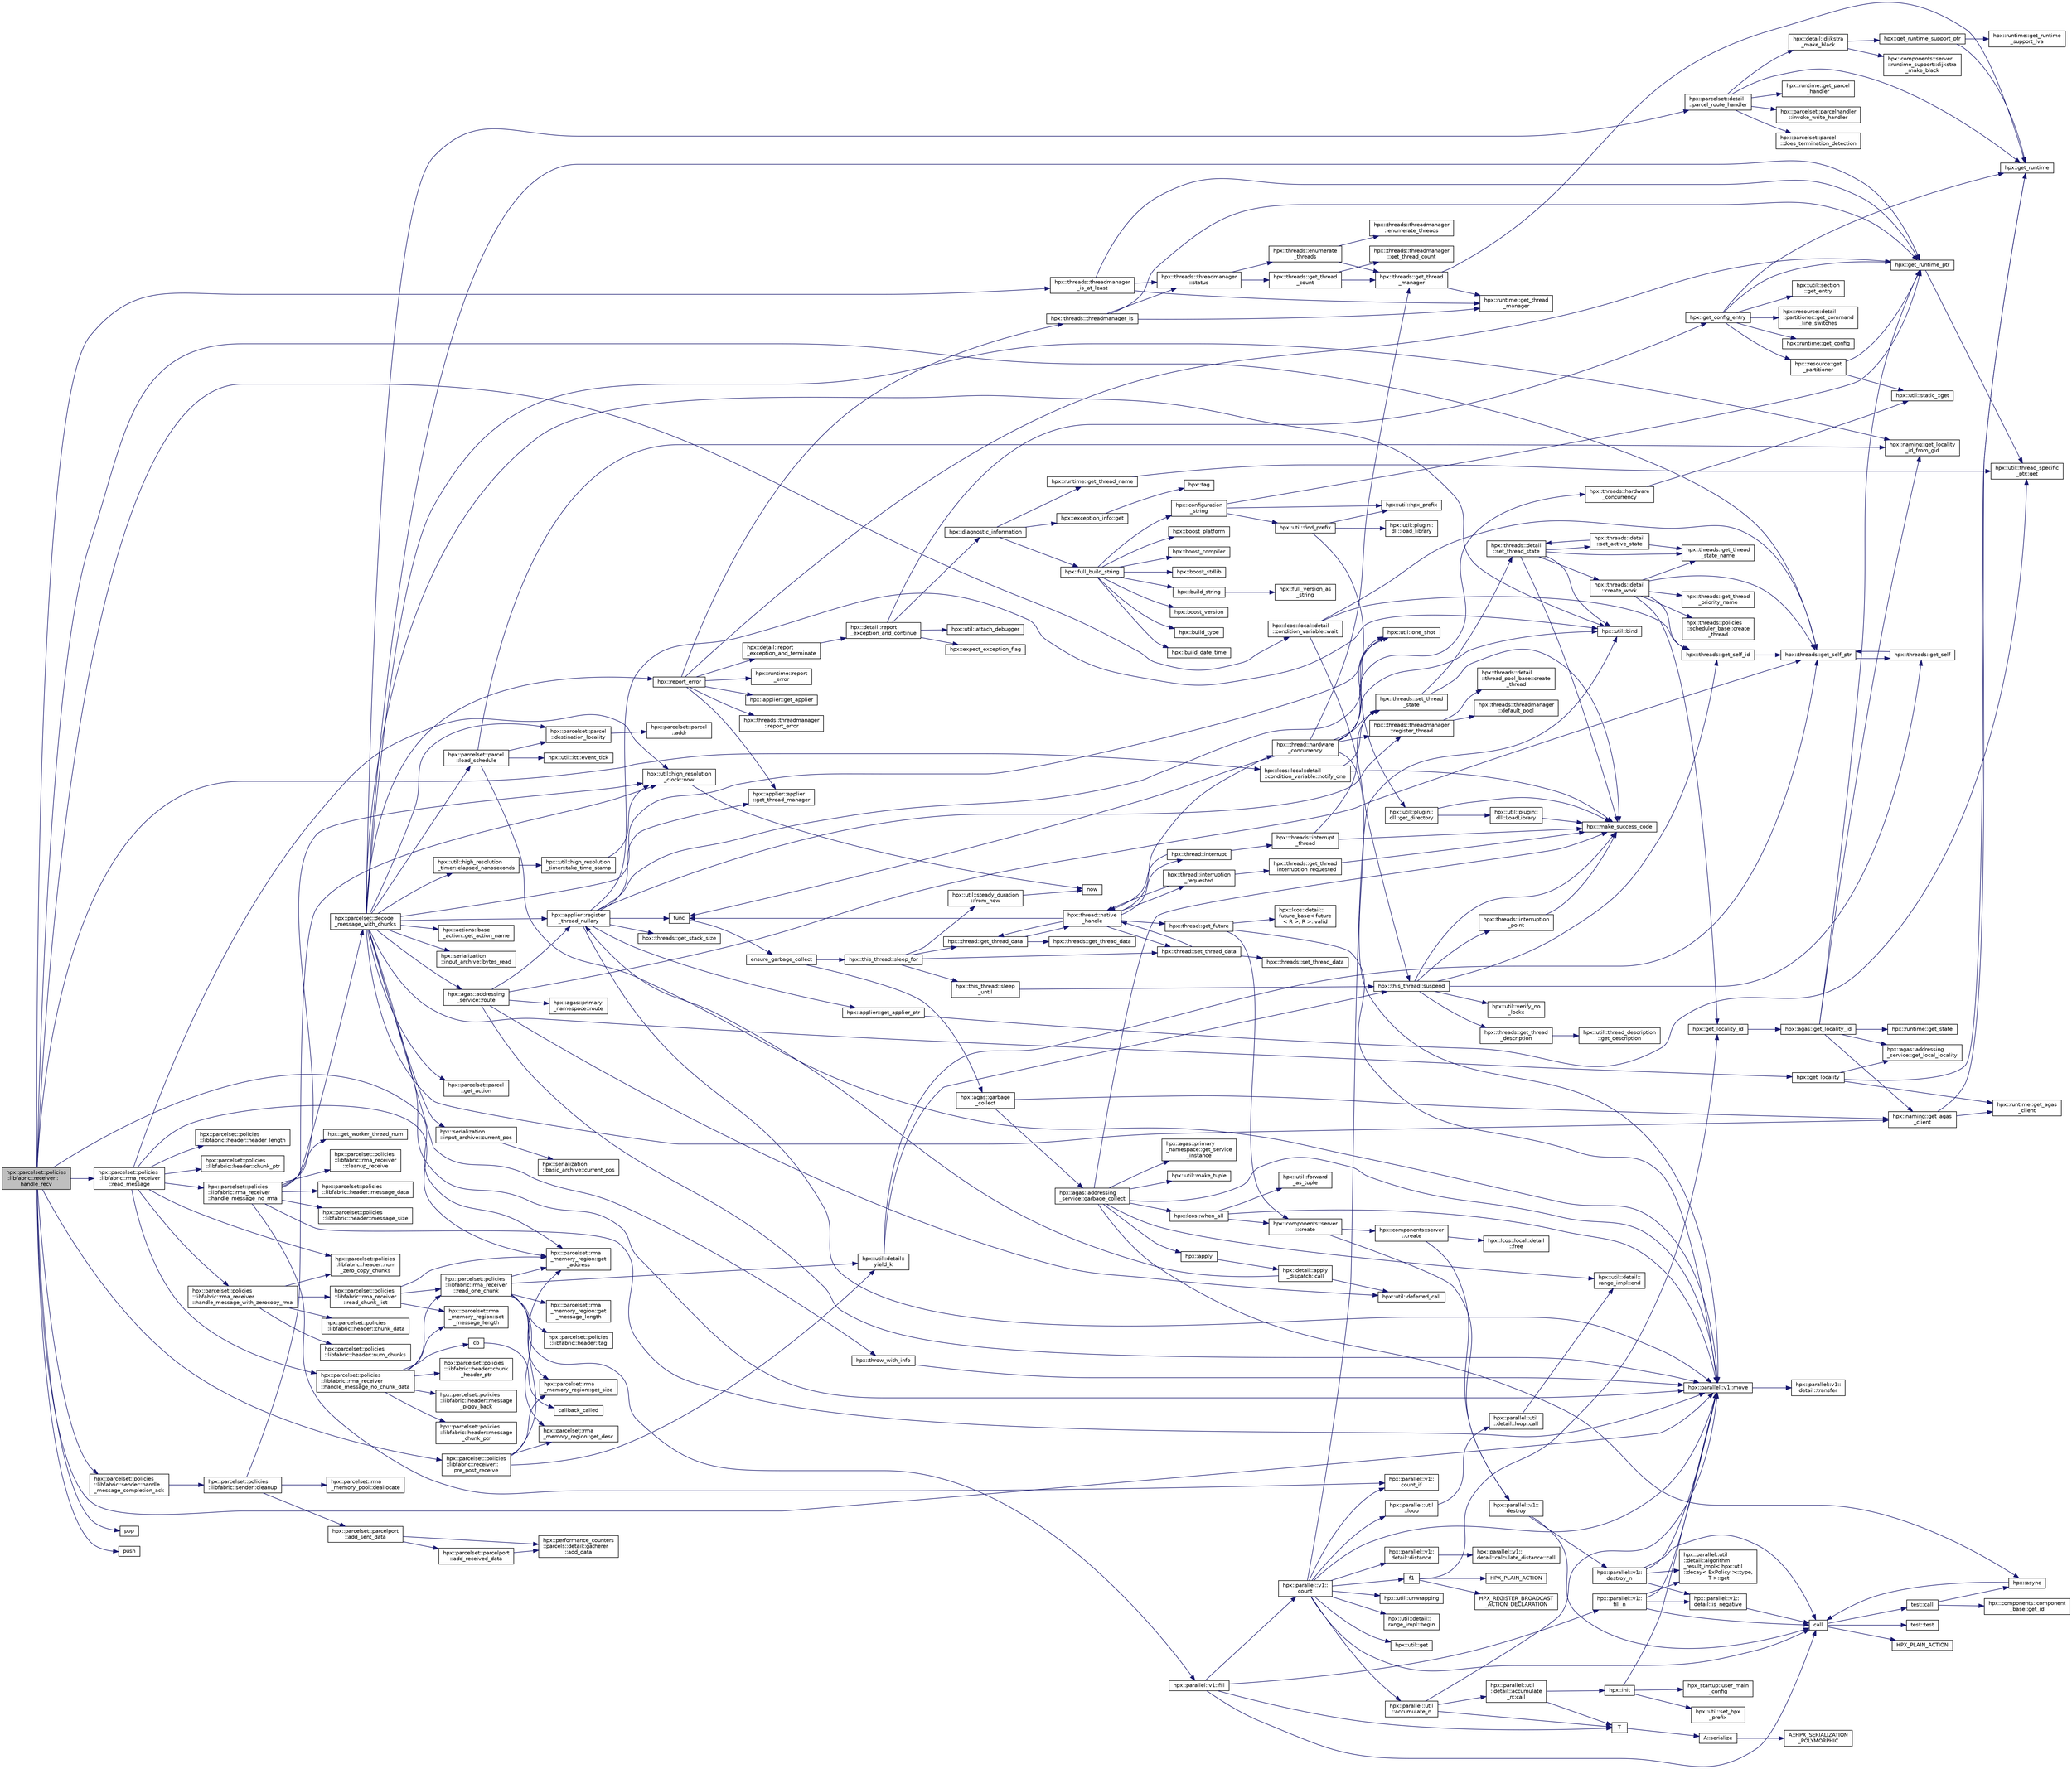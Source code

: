 digraph "hpx::parcelset::policies::libfabric::receiver::handle_recv"
{
  edge [fontname="Helvetica",fontsize="10",labelfontname="Helvetica",labelfontsize="10"];
  node [fontname="Helvetica",fontsize="10",shape=record];
  rankdir="LR";
  Node27 [label="hpx::parcelset::policies\l::libfabric::receiver::\lhandle_recv",height=0.2,width=0.4,color="black", fillcolor="grey75", style="filled", fontcolor="black"];
  Node27 -> Node28 [color="midnightblue",fontsize="10",style="solid",fontname="Helvetica"];
  Node28 [label="hpx::parcelset::rma\l_memory_region::get\l_address",height=0.2,width=0.4,color="black", fillcolor="white", style="filled",URL="$d1/df4/structhpx_1_1parcelset_1_1rma__memory__region.html#aef4bd6acfe2d9a38b80d6820b1df28cf"];
  Node27 -> Node29 [color="midnightblue",fontsize="10",style="solid",fontname="Helvetica"];
  Node29 [label="hpx::parcelset::policies\l::libfabric::receiver::\lpre_post_receive",height=0.2,width=0.4,color="black", fillcolor="white", style="filled",URL="$d9/df5/structhpx_1_1parcelset_1_1policies_1_1libfabric_1_1receiver.html#ae2a9848c6c1499a860e6659c2cbfead7"];
  Node29 -> Node30 [color="midnightblue",fontsize="10",style="solid",fontname="Helvetica"];
  Node30 [label="hpx::parcelset::rma\l_memory_region::get_desc",height=0.2,width=0.4,color="black", fillcolor="white", style="filled",URL="$d1/df4/structhpx_1_1parcelset_1_1rma__memory__region.html#a0c702186e3548a8b4a2887fa0a609481"];
  Node29 -> Node28 [color="midnightblue",fontsize="10",style="solid",fontname="Helvetica"];
  Node29 -> Node31 [color="midnightblue",fontsize="10",style="solid",fontname="Helvetica"];
  Node31 [label="hpx::parcelset::rma\l_memory_region::get_size",height=0.2,width=0.4,color="black", fillcolor="white", style="filled",URL="$d1/df4/structhpx_1_1parcelset_1_1rma__memory__region.html#adc65ada52b06e8ca16f28d192c6cbcb5"];
  Node29 -> Node32 [color="midnightblue",fontsize="10",style="solid",fontname="Helvetica"];
  Node32 [label="hpx::util::detail::\lyield_k",height=0.2,width=0.4,color="black", fillcolor="white", style="filled",URL="$d2/d8e/namespacehpx_1_1util_1_1detail.html#a6320105908993a100a64b66dd76698c1"];
  Node32 -> Node33 [color="midnightblue",fontsize="10",style="solid",fontname="Helvetica"];
  Node33 [label="hpx::threads::get_self_ptr",height=0.2,width=0.4,color="black", fillcolor="white", style="filled",URL="$d7/d28/namespacehpx_1_1threads.html#a22877ae347ad884cde3a51397dad6c53"];
  Node33 -> Node34 [color="midnightblue",fontsize="10",style="solid",fontname="Helvetica"];
  Node34 [label="hpx::threads::get_self",height=0.2,width=0.4,color="black", fillcolor="white", style="filled",URL="$d7/d28/namespacehpx_1_1threads.html#a07daf4d6d29233f20d66d41ab7b5b8e8"];
  Node34 -> Node33 [color="midnightblue",fontsize="10",style="solid",fontname="Helvetica"];
  Node32 -> Node35 [color="midnightblue",fontsize="10",style="solid",fontname="Helvetica"];
  Node35 [label="hpx::this_thread::suspend",height=0.2,width=0.4,color="black", fillcolor="white", style="filled",URL="$d9/d52/namespacehpx_1_1this__thread.html#aca220026fb3014c0881d129fe31c0073"];
  Node35 -> Node34 [color="midnightblue",fontsize="10",style="solid",fontname="Helvetica"];
  Node35 -> Node36 [color="midnightblue",fontsize="10",style="solid",fontname="Helvetica"];
  Node36 [label="hpx::threads::get_self_id",height=0.2,width=0.4,color="black", fillcolor="white", style="filled",URL="$d7/d28/namespacehpx_1_1threads.html#afafe0f900b9fac3d4ed3c747625c1cfe"];
  Node36 -> Node33 [color="midnightblue",fontsize="10",style="solid",fontname="Helvetica"];
  Node35 -> Node37 [color="midnightblue",fontsize="10",style="solid",fontname="Helvetica"];
  Node37 [label="hpx::threads::interruption\l_point",height=0.2,width=0.4,color="black", fillcolor="white", style="filled",URL="$d7/d28/namespacehpx_1_1threads.html#ada6ec56a12b050707311d8c628089059"];
  Node37 -> Node38 [color="midnightblue",fontsize="10",style="solid",fontname="Helvetica"];
  Node38 [label="hpx::make_success_code",height=0.2,width=0.4,color="black", fillcolor="white", style="filled",URL="$d8/d83/namespacehpx.html#a0e8512a8f49e2a6c8185061181419d8f",tooltip="Returns error_code(hpx::success, \"success\", mode). "];
  Node35 -> Node39 [color="midnightblue",fontsize="10",style="solid",fontname="Helvetica"];
  Node39 [label="hpx::util::verify_no\l_locks",height=0.2,width=0.4,color="black", fillcolor="white", style="filled",URL="$df/dad/namespacehpx_1_1util.html#ae0e1837ee6f09b79b26c2e788d2e9fc9"];
  Node35 -> Node40 [color="midnightblue",fontsize="10",style="solid",fontname="Helvetica"];
  Node40 [label="hpx::threads::get_thread\l_description",height=0.2,width=0.4,color="black", fillcolor="white", style="filled",URL="$d7/d28/namespacehpx_1_1threads.html#a42fc18a7a680f4e8bc633a4b4c956701"];
  Node40 -> Node41 [color="midnightblue",fontsize="10",style="solid",fontname="Helvetica"];
  Node41 [label="hpx::util::thread_description\l::get_description",height=0.2,width=0.4,color="black", fillcolor="white", style="filled",URL="$df/d9e/structhpx_1_1util_1_1thread__description.html#a8c834e14eca6eb228188022577f9f952"];
  Node35 -> Node38 [color="midnightblue",fontsize="10",style="solid",fontname="Helvetica"];
  Node27 -> Node42 [color="midnightblue",fontsize="10",style="solid",fontname="Helvetica"];
  Node42 [label="hpx::parcelset::policies\l::libfabric::sender::handle\l_message_completion_ack",height=0.2,width=0.4,color="black", fillcolor="white", style="filled",URL="$dc/d51/structhpx_1_1parcelset_1_1policies_1_1libfabric_1_1sender.html#aa5a794880fce3044ac57b3d1624b2ff0"];
  Node42 -> Node43 [color="midnightblue",fontsize="10",style="solid",fontname="Helvetica"];
  Node43 [label="hpx::parcelset::policies\l::libfabric::sender::cleanup",height=0.2,width=0.4,color="black", fillcolor="white", style="filled",URL="$dc/d51/structhpx_1_1parcelset_1_1policies_1_1libfabric_1_1sender.html#a001378149a6cda49a0e0e6082acb45dc"];
  Node43 -> Node44 [color="midnightblue",fontsize="10",style="solid",fontname="Helvetica"];
  Node44 [label="hpx::parcelset::rma\l_memory_pool::deallocate",height=0.2,width=0.4,color="black", fillcolor="white", style="filled",URL="$d7/d53/structhpx_1_1parcelset_1_1rma__memory__pool.html#ab44d1130616e08a8f6fe9fc46226b9e7"];
  Node43 -> Node45 [color="midnightblue",fontsize="10",style="solid",fontname="Helvetica"];
  Node45 [label="hpx::util::high_resolution\l_clock::now",height=0.2,width=0.4,color="black", fillcolor="white", style="filled",URL="$dd/d16/structhpx_1_1util_1_1high__resolution__clock.html#aaf1ff59c3ef8d3b70696fadb0a55842c"];
  Node45 -> Node46 [color="midnightblue",fontsize="10",style="solid",fontname="Helvetica"];
  Node46 [label="now",height=0.2,width=0.4,color="black", fillcolor="white", style="filled",URL="$de/db3/1d__stencil__1__omp_8cpp.html#a89e9667753dccfac455bd37a7a3a7b16"];
  Node43 -> Node47 [color="midnightblue",fontsize="10",style="solid",fontname="Helvetica"];
  Node47 [label="hpx::parcelset::parcelport\l::add_sent_data",height=0.2,width=0.4,color="black", fillcolor="white", style="filled",URL="$d9/d67/classhpx_1_1parcelset_1_1parcelport.html#a01b51f950b3e8a7f097a258e27671196"];
  Node47 -> Node48 [color="midnightblue",fontsize="10",style="solid",fontname="Helvetica"];
  Node48 [label="hpx::performance_counters\l::parcels::detail::gatherer\l::add_data",height=0.2,width=0.4,color="black", fillcolor="white", style="filled",URL="$de/db4/classhpx_1_1performance__counters_1_1parcels_1_1detail_1_1gatherer.html#a1df2c14406fbb3947522cac39dee374b"];
  Node47 -> Node49 [color="midnightblue",fontsize="10",style="solid",fontname="Helvetica"];
  Node49 [label="hpx::parcelset::parcelport\l::add_received_data",height=0.2,width=0.4,color="black", fillcolor="white", style="filled",URL="$d9/d67/classhpx_1_1parcelset_1_1parcelport.html#a107c14d37d40c8b5aa8a5739139fae92",tooltip="Update performance counter data. "];
  Node49 -> Node48 [color="midnightblue",fontsize="10",style="solid",fontname="Helvetica"];
  Node27 -> Node50 [color="midnightblue",fontsize="10",style="solid",fontname="Helvetica"];
  Node50 [label="pop",height=0.2,width=0.4,color="black", fillcolor="white", style="filled",URL="$d6/d7e/nonconcurrent__fifo__overhead_8cpp.html#a39ff20c8e3b4694b87f02fecb03e4f6b"];
  Node27 -> Node51 [color="midnightblue",fontsize="10",style="solid",fontname="Helvetica"];
  Node51 [label="push",height=0.2,width=0.4,color="black", fillcolor="white", style="filled",URL="$d6/d7e/nonconcurrent__fifo__overhead_8cpp.html#ad8982302711c2f915c2e5970123b3b4d"];
  Node27 -> Node52 [color="midnightblue",fontsize="10",style="solid",fontname="Helvetica"];
  Node52 [label="hpx::threads::threadmanager\l_is_at_least",height=0.2,width=0.4,color="black", fillcolor="white", style="filled",URL="$d7/d28/namespacehpx_1_1threads.html#a031c3fabaed88facc2f1a52c7c2d546d"];
  Node52 -> Node53 [color="midnightblue",fontsize="10",style="solid",fontname="Helvetica"];
  Node53 [label="hpx::get_runtime_ptr",height=0.2,width=0.4,color="black", fillcolor="white", style="filled",URL="$d8/d83/namespacehpx.html#af29daf2bb3e01b4d6495a1742b6cce64"];
  Node53 -> Node54 [color="midnightblue",fontsize="10",style="solid",fontname="Helvetica"];
  Node54 [label="hpx::util::thread_specific\l_ptr::get",height=0.2,width=0.4,color="black", fillcolor="white", style="filled",URL="$d4/d4c/structhpx_1_1util_1_1thread__specific__ptr.html#a3b27d8520710478aa41d1f74206bdba9"];
  Node52 -> Node55 [color="midnightblue",fontsize="10",style="solid",fontname="Helvetica"];
  Node55 [label="hpx::runtime::get_thread\l_manager",height=0.2,width=0.4,color="black", fillcolor="white", style="filled",URL="$d0/d7b/classhpx_1_1runtime.html#a865b12d57fcd44a8d3dda3e35414f563"];
  Node52 -> Node56 [color="midnightblue",fontsize="10",style="solid",fontname="Helvetica"];
  Node56 [label="hpx::threads::threadmanager\l::status",height=0.2,width=0.4,color="black", fillcolor="white", style="filled",URL="$d5/daa/classhpx_1_1threads_1_1threadmanager.html#ad356526186c9d3ebfd1677bea135141c",tooltip="Return whether the thread manager is still running This returns the \"minimal state\", i.e. the state of the least advanced thread pool. "];
  Node56 -> Node57 [color="midnightblue",fontsize="10",style="solid",fontname="Helvetica"];
  Node57 [label="hpx::threads::get_thread\l_count",height=0.2,width=0.4,color="black", fillcolor="white", style="filled",URL="$d7/d28/namespacehpx_1_1threads.html#ae2b675b9517381442c7201c041033680"];
  Node57 -> Node58 [color="midnightblue",fontsize="10",style="solid",fontname="Helvetica"];
  Node58 [label="hpx::threads::get_thread\l_manager",height=0.2,width=0.4,color="black", fillcolor="white", style="filled",URL="$d7/d28/namespacehpx_1_1threads.html#a076973c3a53beadde7d967e22c4f6cce"];
  Node58 -> Node59 [color="midnightblue",fontsize="10",style="solid",fontname="Helvetica"];
  Node59 [label="hpx::get_runtime",height=0.2,width=0.4,color="black", fillcolor="white", style="filled",URL="$d8/d83/namespacehpx.html#aef902cc6c7dd3b9fbadf34d1e850a070"];
  Node58 -> Node55 [color="midnightblue",fontsize="10",style="solid",fontname="Helvetica"];
  Node57 -> Node60 [color="midnightblue",fontsize="10",style="solid",fontname="Helvetica"];
  Node60 [label="hpx::threads::threadmanager\l::get_thread_count",height=0.2,width=0.4,color="black", fillcolor="white", style="filled",URL="$d5/daa/classhpx_1_1threads_1_1threadmanager.html#a99c0004e6ed0e91a033720b7f52ab5b8",tooltip="return the number of HPX-threads with the given state "];
  Node56 -> Node61 [color="midnightblue",fontsize="10",style="solid",fontname="Helvetica"];
  Node61 [label="hpx::threads::enumerate\l_threads",height=0.2,width=0.4,color="black", fillcolor="white", style="filled",URL="$d7/d28/namespacehpx_1_1threads.html#a5dd2cea272f81a19d4f61470851a29cf"];
  Node61 -> Node58 [color="midnightblue",fontsize="10",style="solid",fontname="Helvetica"];
  Node61 -> Node62 [color="midnightblue",fontsize="10",style="solid",fontname="Helvetica"];
  Node62 [label="hpx::threads::threadmanager\l::enumerate_threads",height=0.2,width=0.4,color="black", fillcolor="white", style="filled",URL="$d5/daa/classhpx_1_1threads_1_1threadmanager.html#a8cdd7f11e2411b7943e10fb628aab40a"];
  Node27 -> Node33 [color="midnightblue",fontsize="10",style="solid",fontname="Helvetica"];
  Node27 -> Node63 [color="midnightblue",fontsize="10",style="solid",fontname="Helvetica"];
  Node63 [label="hpx::lcos::local::detail\l::condition_variable::notify_one",height=0.2,width=0.4,color="black", fillcolor="white", style="filled",URL="$d2/d39/classhpx_1_1lcos_1_1local_1_1detail_1_1condition__variable.html#a1114509fc37e205c7d921fe4a7f1d26a"];
  Node63 -> Node64 [color="midnightblue",fontsize="10",style="solid",fontname="Helvetica"];
  Node64 [label="hpx::threads::set_thread\l_state",height=0.2,width=0.4,color="black", fillcolor="white", style="filled",URL="$d7/d28/namespacehpx_1_1threads.html#ac0690ad16ad778bcc79dcd727cc33025",tooltip="Set the thread state of the thread referenced by the thread_id id. "];
  Node64 -> Node38 [color="midnightblue",fontsize="10",style="solid",fontname="Helvetica"];
  Node64 -> Node65 [color="midnightblue",fontsize="10",style="solid",fontname="Helvetica"];
  Node65 [label="hpx::threads::detail\l::set_thread_state",height=0.2,width=0.4,color="black", fillcolor="white", style="filled",URL="$d2/dd1/namespacehpx_1_1threads_1_1detail.html#af85ddc854c4a149bf1738eb1b111b9ab"];
  Node65 -> Node66 [color="midnightblue",fontsize="10",style="solid",fontname="Helvetica"];
  Node66 [label="hpx::threads::get_thread\l_state_name",height=0.2,width=0.4,color="black", fillcolor="white", style="filled",URL="$d7/d28/namespacehpx_1_1threads.html#a26f91ea8d2195f165c033241c5cd11db"];
  Node65 -> Node38 [color="midnightblue",fontsize="10",style="solid",fontname="Helvetica"];
  Node65 -> Node67 [color="midnightblue",fontsize="10",style="solid",fontname="Helvetica"];
  Node67 [label="hpx::util::bind",height=0.2,width=0.4,color="black", fillcolor="white", style="filled",URL="$df/dad/namespacehpx_1_1util.html#ad844caedf82a0173d6909d910c3e48c6"];
  Node65 -> Node68 [color="midnightblue",fontsize="10",style="solid",fontname="Helvetica"];
  Node68 [label="hpx::threads::detail\l::set_active_state",height=0.2,width=0.4,color="black", fillcolor="white", style="filled",URL="$d2/dd1/namespacehpx_1_1threads_1_1detail.html#a45884a5bf04ad66a4f259231a3947e76"];
  Node68 -> Node66 [color="midnightblue",fontsize="10",style="solid",fontname="Helvetica"];
  Node68 -> Node65 [color="midnightblue",fontsize="10",style="solid",fontname="Helvetica"];
  Node65 -> Node69 [color="midnightblue",fontsize="10",style="solid",fontname="Helvetica"];
  Node69 [label="hpx::threads::detail\l::create_work",height=0.2,width=0.4,color="black", fillcolor="white", style="filled",URL="$d2/dd1/namespacehpx_1_1threads_1_1detail.html#ae22384a3c1b1a1940032fad068fb54b1"];
  Node69 -> Node66 [color="midnightblue",fontsize="10",style="solid",fontname="Helvetica"];
  Node69 -> Node70 [color="midnightblue",fontsize="10",style="solid",fontname="Helvetica"];
  Node70 [label="hpx::threads::get_thread\l_priority_name",height=0.2,width=0.4,color="black", fillcolor="white", style="filled",URL="$d7/d28/namespacehpx_1_1threads.html#a9c6b2fec0c1cf5b06ff83ce756ca6d42"];
  Node69 -> Node33 [color="midnightblue",fontsize="10",style="solid",fontname="Helvetica"];
  Node69 -> Node36 [color="midnightblue",fontsize="10",style="solid",fontname="Helvetica"];
  Node69 -> Node71 [color="midnightblue",fontsize="10",style="solid",fontname="Helvetica"];
  Node71 [label="hpx::get_locality_id",height=0.2,width=0.4,color="black", fillcolor="white", style="filled",URL="$d8/d83/namespacehpx.html#a158d7c54a657bb364c1704033010697b",tooltip="Return the number of the locality this function is being called from. "];
  Node71 -> Node72 [color="midnightblue",fontsize="10",style="solid",fontname="Helvetica"];
  Node72 [label="hpx::agas::get_locality_id",height=0.2,width=0.4,color="black", fillcolor="white", style="filled",URL="$dc/d54/namespacehpx_1_1agas.html#a491cc2ddecdf0f1a9129900caa6a4d3e"];
  Node72 -> Node53 [color="midnightblue",fontsize="10",style="solid",fontname="Helvetica"];
  Node72 -> Node73 [color="midnightblue",fontsize="10",style="solid",fontname="Helvetica"];
  Node73 [label="hpx::runtime::get_state",height=0.2,width=0.4,color="black", fillcolor="white", style="filled",URL="$d0/d7b/classhpx_1_1runtime.html#ab405f80e060dac95d624520f38b0524c"];
  Node72 -> Node74 [color="midnightblue",fontsize="10",style="solid",fontname="Helvetica"];
  Node74 [label="hpx::naming::get_agas\l_client",height=0.2,width=0.4,color="black", fillcolor="white", style="filled",URL="$d4/dc9/namespacehpx_1_1naming.html#a0408fffd5d34b620712a801b0ae3b032"];
  Node74 -> Node59 [color="midnightblue",fontsize="10",style="solid",fontname="Helvetica"];
  Node74 -> Node75 [color="midnightblue",fontsize="10",style="solid",fontname="Helvetica"];
  Node75 [label="hpx::runtime::get_agas\l_client",height=0.2,width=0.4,color="black", fillcolor="white", style="filled",URL="$d0/d7b/classhpx_1_1runtime.html#aeb5dddd30d6b9861669af8ad44d1a96a"];
  Node72 -> Node76 [color="midnightblue",fontsize="10",style="solid",fontname="Helvetica"];
  Node76 [label="hpx::agas::addressing\l_service::get_local_locality",height=0.2,width=0.4,color="black", fillcolor="white", style="filled",URL="$db/d58/structhpx_1_1agas_1_1addressing__service.html#ab52c19a37c2a7a006c6c15f90ad0539c"];
  Node72 -> Node77 [color="midnightblue",fontsize="10",style="solid",fontname="Helvetica"];
  Node77 [label="hpx::naming::get_locality\l_id_from_gid",height=0.2,width=0.4,color="black", fillcolor="white", style="filled",URL="$d4/dc9/namespacehpx_1_1naming.html#a7fd43037784560bd04fda9b49e33529f"];
  Node69 -> Node78 [color="midnightblue",fontsize="10",style="solid",fontname="Helvetica"];
  Node78 [label="hpx::threads::policies\l::scheduler_base::create\l_thread",height=0.2,width=0.4,color="black", fillcolor="white", style="filled",URL="$dd/d7e/structhpx_1_1threads_1_1policies_1_1scheduler__base.html#ad3b05cd7f363cc8e8410ce368c3794e0"];
  Node63 -> Node38 [color="midnightblue",fontsize="10",style="solid",fontname="Helvetica"];
  Node27 -> Node79 [color="midnightblue",fontsize="10",style="solid",fontname="Helvetica"];
  Node79 [label="hpx::parallel::v1::move",height=0.2,width=0.4,color="black", fillcolor="white", style="filled",URL="$db/db9/namespacehpx_1_1parallel_1_1v1.html#aa7c4ede081ce786c9d1eb1adff495cfc"];
  Node79 -> Node80 [color="midnightblue",fontsize="10",style="solid",fontname="Helvetica"];
  Node80 [label="hpx::parallel::v1::\ldetail::transfer",height=0.2,width=0.4,color="black", fillcolor="white", style="filled",URL="$d2/ddd/namespacehpx_1_1parallel_1_1v1_1_1detail.html#ab1b56a05e1885ca7cc7ffa1804dd2f3c"];
  Node27 -> Node81 [color="midnightblue",fontsize="10",style="solid",fontname="Helvetica"];
  Node81 [label="hpx::lcos::local::detail\l::condition_variable::wait",height=0.2,width=0.4,color="black", fillcolor="white", style="filled",URL="$d2/d39/classhpx_1_1lcos_1_1local_1_1detail_1_1condition__variable.html#a50fcaaece7968ab37d3f2e8771afabf9"];
  Node81 -> Node33 [color="midnightblue",fontsize="10",style="solid",fontname="Helvetica"];
  Node81 -> Node36 [color="midnightblue",fontsize="10",style="solid",fontname="Helvetica"];
  Node81 -> Node35 [color="midnightblue",fontsize="10",style="solid",fontname="Helvetica"];
  Node27 -> Node82 [color="midnightblue",fontsize="10",style="solid",fontname="Helvetica"];
  Node82 [label="hpx::parcelset::policies\l::libfabric::rma_receiver\l::read_message",height=0.2,width=0.4,color="black", fillcolor="white", style="filled",URL="$d4/d56/structhpx_1_1parcelset_1_1policies_1_1libfabric_1_1rma__receiver.html#a687e3e9569a57b6bd48220ecd7ef2394"];
  Node82 -> Node45 [color="midnightblue",fontsize="10",style="solid",fontname="Helvetica"];
  Node82 -> Node28 [color="midnightblue",fontsize="10",style="solid",fontname="Helvetica"];
  Node82 -> Node83 [color="midnightblue",fontsize="10",style="solid",fontname="Helvetica"];
  Node83 [label="hpx::parcelset::policies\l::libfabric::header::header_length",height=0.2,width=0.4,color="black", fillcolor="white", style="filled",URL="$da/dfe/structhpx_1_1parcelset_1_1policies_1_1libfabric_1_1header.html#afc76433817c799bed56c4abeb8a73a12"];
  Node82 -> Node84 [color="midnightblue",fontsize="10",style="solid",fontname="Helvetica"];
  Node84 [label="hpx::parcelset::policies\l::libfabric::header::chunk_ptr",height=0.2,width=0.4,color="black", fillcolor="white", style="filled",URL="$da/dfe/structhpx_1_1parcelset_1_1policies_1_1libfabric_1_1header.html#acbb7e198ec969e2390bcf2e9c33ce68a"];
  Node82 -> Node85 [color="midnightblue",fontsize="10",style="solid",fontname="Helvetica"];
  Node85 [label="hpx::parcelset::policies\l::libfabric::rma_receiver\l::handle_message_no_chunk_data",height=0.2,width=0.4,color="black", fillcolor="white", style="filled",URL="$d4/d56/structhpx_1_1parcelset_1_1policies_1_1libfabric_1_1rma__receiver.html#a5f733273eb750f3882c036c2435f5c26"];
  Node85 -> Node86 [color="midnightblue",fontsize="10",style="solid",fontname="Helvetica"];
  Node86 [label="cb",height=0.2,width=0.4,color="black", fillcolor="white", style="filled",URL="$d7/d7f/async__cb__colocated_8cpp.html#ae8e7b15d60cbf27f78a81c0b74124fab"];
  Node86 -> Node87 [color="midnightblue",fontsize="10",style="solid",fontname="Helvetica"];
  Node87 [label="callback_called",height=0.2,width=0.4,color="black", fillcolor="white", style="filled",URL="$d7/d7f/async__cb__colocated_8cpp.html#a52e3aad384eb40b3744f885060f82339"];
  Node85 -> Node88 [color="midnightblue",fontsize="10",style="solid",fontname="Helvetica"];
  Node88 [label="hpx::parcelset::policies\l::libfabric::header::chunk\l_header_ptr",height=0.2,width=0.4,color="black", fillcolor="white", style="filled",URL="$da/dfe/structhpx_1_1parcelset_1_1policies_1_1libfabric_1_1header.html#a78bfb9da001b4b0a81c3ad9cfcc8bebd"];
  Node85 -> Node89 [color="midnightblue",fontsize="10",style="solid",fontname="Helvetica"];
  Node89 [label="hpx::parcelset::rma\l_memory_region::set\l_message_length",height=0.2,width=0.4,color="black", fillcolor="white", style="filled",URL="$d1/df4/structhpx_1_1parcelset_1_1rma__memory__region.html#ab533b0755130c66bca6f694a872c01d3"];
  Node85 -> Node90 [color="midnightblue",fontsize="10",style="solid",fontname="Helvetica"];
  Node90 [label="hpx::parcelset::policies\l::libfabric::header::message\l_piggy_back",height=0.2,width=0.4,color="black", fillcolor="white", style="filled",URL="$da/dfe/structhpx_1_1parcelset_1_1policies_1_1libfabric_1_1header.html#a7d7baee9f258d7a6e6a8b5cc0c03c169"];
  Node85 -> Node91 [color="midnightblue",fontsize="10",style="solid",fontname="Helvetica"];
  Node91 [label="hpx::parcelset::policies\l::libfabric::header::message\l_chunk_ptr",height=0.2,width=0.4,color="black", fillcolor="white", style="filled",URL="$da/dfe/structhpx_1_1parcelset_1_1policies_1_1libfabric_1_1header.html#a4cdb9f0f2c28f4b1a7263e9e435bc909"];
  Node85 -> Node92 [color="midnightblue",fontsize="10",style="solid",fontname="Helvetica"];
  Node92 [label="hpx::parcelset::policies\l::libfabric::rma_receiver\l::read_one_chunk",height=0.2,width=0.4,color="black", fillcolor="white", style="filled",URL="$d4/d56/structhpx_1_1parcelset_1_1policies_1_1libfabric_1_1rma__receiver.html#a32a8e087157faacd13fcb6a33bb9100d"];
  Node92 -> Node93 [color="midnightblue",fontsize="10",style="solid",fontname="Helvetica"];
  Node93 [label="hpx::parcelset::policies\l::libfabric::header::tag",height=0.2,width=0.4,color="black", fillcolor="white", style="filled",URL="$da/dfe/structhpx_1_1parcelset_1_1policies_1_1libfabric_1_1header.html#ab828f77e39ac4f4d6e5928b6f604793e"];
  Node92 -> Node28 [color="midnightblue",fontsize="10",style="solid",fontname="Helvetica"];
  Node92 -> Node30 [color="midnightblue",fontsize="10",style="solid",fontname="Helvetica"];
  Node92 -> Node94 [color="midnightblue",fontsize="10",style="solid",fontname="Helvetica"];
  Node94 [label="hpx::parcelset::rma\l_memory_region::get\l_message_length",height=0.2,width=0.4,color="black", fillcolor="white", style="filled",URL="$d1/df4/structhpx_1_1parcelset_1_1rma__memory__region.html#a13f8517bb6783d6107751da9eb7e3176"];
  Node92 -> Node95 [color="midnightblue",fontsize="10",style="solid",fontname="Helvetica"];
  Node95 [label="hpx::parallel::v1::fill",height=0.2,width=0.4,color="black", fillcolor="white", style="filled",URL="$db/db9/namespacehpx_1_1parallel_1_1v1.html#a2e0f7399daabb5d675c4229ca3d71809"];
  Node95 -> Node96 [color="midnightblue",fontsize="10",style="solid",fontname="Helvetica"];
  Node96 [label="hpx::parallel::v1::\lfill_n",height=0.2,width=0.4,color="black", fillcolor="white", style="filled",URL="$db/db9/namespacehpx_1_1parallel_1_1v1.html#ac0cd28f401b453cbe1425b3f5ebc1b4b"];
  Node96 -> Node97 [color="midnightblue",fontsize="10",style="solid",fontname="Helvetica"];
  Node97 [label="hpx::parallel::v1::\ldetail::is_negative",height=0.2,width=0.4,color="black", fillcolor="white", style="filled",URL="$d2/ddd/namespacehpx_1_1parallel_1_1v1_1_1detail.html#adf2e40fc4b20ad0fd442ee3118a4d527"];
  Node97 -> Node98 [color="midnightblue",fontsize="10",style="solid",fontname="Helvetica"];
  Node98 [label="call",height=0.2,width=0.4,color="black", fillcolor="white", style="filled",URL="$d2/d67/promise__1620_8cpp.html#a58357f0b82bc761e1d0b9091ed563a70"];
  Node98 -> Node99 [color="midnightblue",fontsize="10",style="solid",fontname="Helvetica"];
  Node99 [label="test::test",height=0.2,width=0.4,color="black", fillcolor="white", style="filled",URL="$d8/d89/structtest.html#ab42d5ece712d716b04cb3f686f297a26"];
  Node98 -> Node100 [color="midnightblue",fontsize="10",style="solid",fontname="Helvetica"];
  Node100 [label="HPX_PLAIN_ACTION",height=0.2,width=0.4,color="black", fillcolor="white", style="filled",URL="$d2/d67/promise__1620_8cpp.html#ab96aab827a4b1fcaf66cfe0ba83fef23"];
  Node98 -> Node101 [color="midnightblue",fontsize="10",style="solid",fontname="Helvetica"];
  Node101 [label="test::call",height=0.2,width=0.4,color="black", fillcolor="white", style="filled",URL="$d8/d89/structtest.html#aeb29e7ed6518b9426ccf1344c52620ae"];
  Node101 -> Node102 [color="midnightblue",fontsize="10",style="solid",fontname="Helvetica"];
  Node102 [label="hpx::async",height=0.2,width=0.4,color="black", fillcolor="white", style="filled",URL="$d8/d83/namespacehpx.html#acb7d8e37b73b823956ce144f9a57eaa4"];
  Node102 -> Node98 [color="midnightblue",fontsize="10",style="solid",fontname="Helvetica"];
  Node101 -> Node103 [color="midnightblue",fontsize="10",style="solid",fontname="Helvetica"];
  Node103 [label="hpx::components::component\l_base::get_id",height=0.2,width=0.4,color="black", fillcolor="white", style="filled",URL="$d2/de6/classhpx_1_1components_1_1component__base.html#a4c8fd93514039bdf01c48d66d82b19cd"];
  Node96 -> Node104 [color="midnightblue",fontsize="10",style="solid",fontname="Helvetica"];
  Node104 [label="hpx::parallel::util\l::detail::algorithm\l_result_impl\< hpx::util\l::decay\< ExPolicy \>::type,\l T \>::get",height=0.2,width=0.4,color="black", fillcolor="white", style="filled",URL="$d2/d42/structhpx_1_1parallel_1_1util_1_1detail_1_1algorithm__result__impl.html#ab5b051e8ec74eff5e0e62fd63f5d377e"];
  Node96 -> Node79 [color="midnightblue",fontsize="10",style="solid",fontname="Helvetica"];
  Node96 -> Node98 [color="midnightblue",fontsize="10",style="solid",fontname="Helvetica"];
  Node95 -> Node105 [color="midnightblue",fontsize="10",style="solid",fontname="Helvetica"];
  Node105 [label="hpx::parallel::v1::\lcount",height=0.2,width=0.4,color="black", fillcolor="white", style="filled",URL="$db/db9/namespacehpx_1_1parallel_1_1v1.html#a19d058114a2bd44801aab4176b188e23"];
  Node105 -> Node106 [color="midnightblue",fontsize="10",style="solid",fontname="Helvetica"];
  Node106 [label="hpx::parallel::v1::\lcount_if",height=0.2,width=0.4,color="black", fillcolor="white", style="filled",URL="$db/db9/namespacehpx_1_1parallel_1_1v1.html#ad836ff017ec208c2d6388a9b47b05ce0"];
  Node105 -> Node107 [color="midnightblue",fontsize="10",style="solid",fontname="Helvetica"];
  Node107 [label="f1",height=0.2,width=0.4,color="black", fillcolor="white", style="filled",URL="$d8/d8b/broadcast_8cpp.html#a1751fbd41f2529b84514a9dbd767959a"];
  Node107 -> Node71 [color="midnightblue",fontsize="10",style="solid",fontname="Helvetica"];
  Node107 -> Node108 [color="midnightblue",fontsize="10",style="solid",fontname="Helvetica"];
  Node108 [label="HPX_PLAIN_ACTION",height=0.2,width=0.4,color="black", fillcolor="white", style="filled",URL="$d8/d8b/broadcast_8cpp.html#a19685a0394ce6a99351f7a679f6eeefc"];
  Node107 -> Node109 [color="midnightblue",fontsize="10",style="solid",fontname="Helvetica"];
  Node109 [label="HPX_REGISTER_BROADCAST\l_ACTION_DECLARATION",height=0.2,width=0.4,color="black", fillcolor="white", style="filled",URL="$d7/d38/addressing__service_8cpp.html#a573d764d9cb34eec46a4bdffcf07875f"];
  Node105 -> Node110 [color="midnightblue",fontsize="10",style="solid",fontname="Helvetica"];
  Node110 [label="hpx::parallel::util\l::loop",height=0.2,width=0.4,color="black", fillcolor="white", style="filled",URL="$df/dc6/namespacehpx_1_1parallel_1_1util.html#a3f434e00f42929aac85debb8c5782213"];
  Node110 -> Node111 [color="midnightblue",fontsize="10",style="solid",fontname="Helvetica"];
  Node111 [label="hpx::parallel::util\l::detail::loop::call",height=0.2,width=0.4,color="black", fillcolor="white", style="filled",URL="$da/d06/structhpx_1_1parallel_1_1util_1_1detail_1_1loop.html#a5c5e8dbda782f09cdb7bc2509e3bf09e"];
  Node111 -> Node112 [color="midnightblue",fontsize="10",style="solid",fontname="Helvetica"];
  Node112 [label="hpx::util::detail::\lrange_impl::end",height=0.2,width=0.4,color="black", fillcolor="white", style="filled",URL="$d4/d4a/namespacehpx_1_1util_1_1detail_1_1range__impl.html#afb2ea48b0902f52ee4d8b764807b4316"];
  Node105 -> Node67 [color="midnightblue",fontsize="10",style="solid",fontname="Helvetica"];
  Node105 -> Node79 [color="midnightblue",fontsize="10",style="solid",fontname="Helvetica"];
  Node105 -> Node113 [color="midnightblue",fontsize="10",style="solid",fontname="Helvetica"];
  Node113 [label="hpx::util::get",height=0.2,width=0.4,color="black", fillcolor="white", style="filled",URL="$df/dad/namespacehpx_1_1util.html#a5cbd3c41f03f4d4acaedaa4777e3cc02"];
  Node105 -> Node98 [color="midnightblue",fontsize="10",style="solid",fontname="Helvetica"];
  Node105 -> Node114 [color="midnightblue",fontsize="10",style="solid",fontname="Helvetica"];
  Node114 [label="hpx::parallel::v1::\ldetail::distance",height=0.2,width=0.4,color="black", fillcolor="white", style="filled",URL="$d2/ddd/namespacehpx_1_1parallel_1_1v1_1_1detail.html#a6bea3c6a5f470cad11f27ee6bab4a33f"];
  Node114 -> Node115 [color="midnightblue",fontsize="10",style="solid",fontname="Helvetica"];
  Node115 [label="hpx::parallel::v1::\ldetail::calculate_distance::call",height=0.2,width=0.4,color="black", fillcolor="white", style="filled",URL="$db/dfa/structhpx_1_1parallel_1_1v1_1_1detail_1_1calculate__distance.html#a950a6627830a7d019ac0e734b0a447bf"];
  Node105 -> Node116 [color="midnightblue",fontsize="10",style="solid",fontname="Helvetica"];
  Node116 [label="hpx::util::unwrapping",height=0.2,width=0.4,color="black", fillcolor="white", style="filled",URL="$df/dad/namespacehpx_1_1util.html#a7529d9ac687684c33403cdd1f9cef8e4"];
  Node105 -> Node117 [color="midnightblue",fontsize="10",style="solid",fontname="Helvetica"];
  Node117 [label="hpx::parallel::util\l::accumulate_n",height=0.2,width=0.4,color="black", fillcolor="white", style="filled",URL="$df/dc6/namespacehpx_1_1parallel_1_1util.html#af19f9a2722f97c2247ea5d0dbb5e2d25"];
  Node117 -> Node118 [color="midnightblue",fontsize="10",style="solid",fontname="Helvetica"];
  Node118 [label="hpx::parallel::util\l::detail::accumulate\l_n::call",height=0.2,width=0.4,color="black", fillcolor="white", style="filled",URL="$d8/d3b/structhpx_1_1parallel_1_1util_1_1detail_1_1accumulate__n.html#a765aceb8ab313fc92f7c4aaf70ccca8f"];
  Node118 -> Node119 [color="midnightblue",fontsize="10",style="solid",fontname="Helvetica"];
  Node119 [label="hpx::init",height=0.2,width=0.4,color="black", fillcolor="white", style="filled",URL="$d8/d83/namespacehpx.html#a3c694ea960b47c56b33351ba16e3d76b",tooltip="Main entry point for launching the HPX runtime system. "];
  Node119 -> Node120 [color="midnightblue",fontsize="10",style="solid",fontname="Helvetica"];
  Node120 [label="hpx::util::set_hpx\l_prefix",height=0.2,width=0.4,color="black", fillcolor="white", style="filled",URL="$df/dad/namespacehpx_1_1util.html#ae40a23c1ba0a48d9304dcf717a95793e"];
  Node119 -> Node121 [color="midnightblue",fontsize="10",style="solid",fontname="Helvetica"];
  Node121 [label="hpx_startup::user_main\l_config",height=0.2,width=0.4,color="black", fillcolor="white", style="filled",URL="$d3/dd2/namespacehpx__startup.html#aaac571d88bd3912a4225a23eb3261637"];
  Node119 -> Node79 [color="midnightblue",fontsize="10",style="solid",fontname="Helvetica"];
  Node118 -> Node122 [color="midnightblue",fontsize="10",style="solid",fontname="Helvetica"];
  Node122 [label="T",height=0.2,width=0.4,color="black", fillcolor="white", style="filled",URL="$db/d33/polymorphic__semiintrusive__template_8cpp.html#ad187658f9cb91c1312b39ae7e896f1ea"];
  Node122 -> Node123 [color="midnightblue",fontsize="10",style="solid",fontname="Helvetica"];
  Node123 [label="A::serialize",height=0.2,width=0.4,color="black", fillcolor="white", style="filled",URL="$d7/da0/struct_a.html#a5f5c287cf471e274ed9dda0da1592212"];
  Node123 -> Node124 [color="midnightblue",fontsize="10",style="solid",fontname="Helvetica"];
  Node124 [label="A::HPX_SERIALIZATION\l_POLYMORPHIC",height=0.2,width=0.4,color="black", fillcolor="white", style="filled",URL="$d7/da0/struct_a.html#ada978cc156cebbafddb1f3aa4c01918c"];
  Node117 -> Node79 [color="midnightblue",fontsize="10",style="solid",fontname="Helvetica"];
  Node117 -> Node122 [color="midnightblue",fontsize="10",style="solid",fontname="Helvetica"];
  Node105 -> Node125 [color="midnightblue",fontsize="10",style="solid",fontname="Helvetica"];
  Node125 [label="hpx::util::detail::\lrange_impl::begin",height=0.2,width=0.4,color="black", fillcolor="white", style="filled",URL="$d4/d4a/namespacehpx_1_1util_1_1detail_1_1range__impl.html#a31e165df2b865cdd961f35ce938db41a"];
  Node95 -> Node122 [color="midnightblue",fontsize="10",style="solid",fontname="Helvetica"];
  Node95 -> Node98 [color="midnightblue",fontsize="10",style="solid",fontname="Helvetica"];
  Node92 -> Node31 [color="midnightblue",fontsize="10",style="solid",fontname="Helvetica"];
  Node92 -> Node32 [color="midnightblue",fontsize="10",style="solid",fontname="Helvetica"];
  Node82 -> Node126 [color="midnightblue",fontsize="10",style="solid",fontname="Helvetica"];
  Node126 [label="hpx::parcelset::policies\l::libfabric::header::num\l_zero_copy_chunks",height=0.2,width=0.4,color="black", fillcolor="white", style="filled",URL="$da/dfe/structhpx_1_1parcelset_1_1policies_1_1libfabric_1_1header.html#a9cb059cded4c7abe6b500f704d416edf"];
  Node82 -> Node127 [color="midnightblue",fontsize="10",style="solid",fontname="Helvetica"];
  Node127 [label="hpx::parcelset::policies\l::libfabric::rma_receiver\l::handle_message_no_rma",height=0.2,width=0.4,color="black", fillcolor="white", style="filled",URL="$d4/d56/structhpx_1_1parcelset_1_1policies_1_1libfabric_1_1rma__receiver.html#a9ee3082ad51ee63cf85049b8126580f0"];
  Node127 -> Node128 [color="midnightblue",fontsize="10",style="solid",fontname="Helvetica"];
  Node128 [label="hpx::parcelset::policies\l::libfabric::header::message_data",height=0.2,width=0.4,color="black", fillcolor="white", style="filled",URL="$da/dfe/structhpx_1_1parcelset_1_1policies_1_1libfabric_1_1header.html#a87c961a03c9b1ec3fe689e57dcbc147e"];
  Node127 -> Node129 [color="midnightblue",fontsize="10",style="solid",fontname="Helvetica"];
  Node129 [label="hpx::parcelset::policies\l::libfabric::header::message_size",height=0.2,width=0.4,color="black", fillcolor="white", style="filled",URL="$da/dfe/structhpx_1_1parcelset_1_1policies_1_1libfabric_1_1header.html#ac93eed5aa259fbcd24aeb9875421e72b"];
  Node127 -> Node79 [color="midnightblue",fontsize="10",style="solid",fontname="Helvetica"];
  Node127 -> Node106 [color="midnightblue",fontsize="10",style="solid",fontname="Helvetica"];
  Node127 -> Node45 [color="midnightblue",fontsize="10",style="solid",fontname="Helvetica"];
  Node127 -> Node130 [color="midnightblue",fontsize="10",style="solid",fontname="Helvetica"];
  Node130 [label="hpx::get_worker_thread_num",height=0.2,width=0.4,color="black", fillcolor="white", style="filled",URL="$d8/d83/namespacehpx.html#ad438935ca2f8603f9cab036b68b34f36",tooltip="Return the number of the current OS-thread running in the runtime instance the current HPX-thread is ..."];
  Node127 -> Node131 [color="midnightblue",fontsize="10",style="solid",fontname="Helvetica"];
  Node131 [label="hpx::parcelset::decode\l_message_with_chunks",height=0.2,width=0.4,color="black", fillcolor="white", style="filled",URL="$d4/d41/namespacehpx_1_1parcelset.html#abb7d99e0c8aaa983f0851d9c5d4e78bf"];
  Node131 -> Node132 [color="midnightblue",fontsize="10",style="solid",fontname="Helvetica"];
  Node132 [label="hpx::serialization\l::input_archive::current_pos",height=0.2,width=0.4,color="black", fillcolor="white", style="filled",URL="$dc/d5c/structhpx_1_1serialization_1_1input__archive.html#a359074c330fd4d1a2e59880522c79ed5"];
  Node132 -> Node133 [color="midnightblue",fontsize="10",style="solid",fontname="Helvetica"];
  Node133 [label="hpx::serialization\l::basic_archive::current_pos",height=0.2,width=0.4,color="black", fillcolor="white", style="filled",URL="$dc/d15/structhpx_1_1serialization_1_1basic__archive.html#a772b16c2864be63d640392a5a3def156"];
  Node131 -> Node134 [color="midnightblue",fontsize="10",style="solid",fontname="Helvetica"];
  Node134 [label="hpx::util::high_resolution\l_timer::elapsed_nanoseconds",height=0.2,width=0.4,color="black", fillcolor="white", style="filled",URL="$d6/d0f/classhpx_1_1util_1_1high__resolution__timer.html#ace92217d04bfb8f44f2acf7ab6156033"];
  Node134 -> Node135 [color="midnightblue",fontsize="10",style="solid",fontname="Helvetica"];
  Node135 [label="hpx::util::high_resolution\l_timer::take_time_stamp",height=0.2,width=0.4,color="black", fillcolor="white", style="filled",URL="$d6/d0f/classhpx_1_1util_1_1high__resolution__timer.html#abdc7f9511dd3bfe1c5da2c38fe295851"];
  Node135 -> Node45 [color="midnightblue",fontsize="10",style="solid",fontname="Helvetica"];
  Node131 -> Node136 [color="midnightblue",fontsize="10",style="solid",fontname="Helvetica"];
  Node136 [label="hpx::parcelset::parcel\l::load_schedule",height=0.2,width=0.4,color="black", fillcolor="white", style="filled",URL="$d7/d11/classhpx_1_1parcelset_1_1parcel.html#ac3f20dd7230f4f038fa3df0362a74659"];
  Node136 -> Node137 [color="midnightblue",fontsize="10",style="solid",fontname="Helvetica"];
  Node137 [label="hpx::parcelset::parcel\l::destination_locality",height=0.2,width=0.4,color="black", fillcolor="white", style="filled",URL="$d7/d11/classhpx_1_1parcelset_1_1parcel.html#aaa10a98ee2caf5763b688786fee6d346"];
  Node137 -> Node138 [color="midnightblue",fontsize="10",style="solid",fontname="Helvetica"];
  Node138 [label="hpx::parcelset::parcel\l::addr",height=0.2,width=0.4,color="black", fillcolor="white", style="filled",URL="$d7/d11/classhpx_1_1parcelset_1_1parcel.html#a0b480471c167ca899eb631e4984ef72e"];
  Node136 -> Node79 [color="midnightblue",fontsize="10",style="solid",fontname="Helvetica"];
  Node136 -> Node139 [color="midnightblue",fontsize="10",style="solid",fontname="Helvetica"];
  Node139 [label="hpx::util::itt::event_tick",height=0.2,width=0.4,color="black", fillcolor="white", style="filled",URL="$d1/d2b/namespacehpx_1_1util_1_1itt.html#ac1f67404ece5811d186b3b4cc54f9b94"];
  Node136 -> Node77 [color="midnightblue",fontsize="10",style="solid",fontname="Helvetica"];
  Node131 -> Node140 [color="midnightblue",fontsize="10",style="solid",fontname="Helvetica"];
  Node140 [label="hpx::parcelset::parcel\l::get_action",height=0.2,width=0.4,color="black", fillcolor="white", style="filled",URL="$d7/d11/classhpx_1_1parcelset_1_1parcel.html#ae588965977f5f140e9ec161202e9a5b6"];
  Node131 -> Node141 [color="midnightblue",fontsize="10",style="solid",fontname="Helvetica"];
  Node141 [label="hpx::actions::base\l_action::get_action_name",height=0.2,width=0.4,color="black", fillcolor="white", style="filled",URL="$d9/de8/structhpx_1_1actions_1_1base__action.html#a29daf1e87ec0afdc63f7d97e3136aba7"];
  Node131 -> Node142 [color="midnightblue",fontsize="10",style="solid",fontname="Helvetica"];
  Node142 [label="hpx::get_locality",height=0.2,width=0.4,color="black", fillcolor="white", style="filled",URL="$d8/d83/namespacehpx.html#aa16b81ab9efec229b7b8810b1ec57dd5",tooltip="The function get_locality returns a reference to the locality prefix. "];
  Node142 -> Node59 [color="midnightblue",fontsize="10",style="solid",fontname="Helvetica"];
  Node142 -> Node75 [color="midnightblue",fontsize="10",style="solid",fontname="Helvetica"];
  Node142 -> Node76 [color="midnightblue",fontsize="10",style="solid",fontname="Helvetica"];
  Node131 -> Node53 [color="midnightblue",fontsize="10",style="solid",fontname="Helvetica"];
  Node131 -> Node77 [color="midnightblue",fontsize="10",style="solid",fontname="Helvetica"];
  Node131 -> Node137 [color="midnightblue",fontsize="10",style="solid",fontname="Helvetica"];
  Node131 -> Node74 [color="midnightblue",fontsize="10",style="solid",fontname="Helvetica"];
  Node131 -> Node143 [color="midnightblue",fontsize="10",style="solid",fontname="Helvetica"];
  Node143 [label="hpx::agas::addressing\l_service::route",height=0.2,width=0.4,color="black", fillcolor="white", style="filled",URL="$db/d58/structhpx_1_1agas_1_1addressing__service.html#a7ba78aaaea353576c92e10899bbbb471",tooltip="Route the given parcel to the appropriate AGAS service instance. "];
  Node143 -> Node33 [color="midnightblue",fontsize="10",style="solid",fontname="Helvetica"];
  Node143 -> Node144 [color="midnightblue",fontsize="10",style="solid",fontname="Helvetica"];
  Node144 [label="hpx::applier::register\l_thread_nullary",height=0.2,width=0.4,color="black", fillcolor="white", style="filled",URL="$d8/dcb/namespacehpx_1_1applier.html#a401cd1145927e58d74d1eb52aaccd936"];
  Node144 -> Node145 [color="midnightblue",fontsize="10",style="solid",fontname="Helvetica"];
  Node145 [label="hpx::applier::get_applier_ptr",height=0.2,width=0.4,color="black", fillcolor="white", style="filled",URL="$d8/dcb/namespacehpx_1_1applier.html#a617483cf2b77ad3a0aa428ade7b35299"];
  Node145 -> Node54 [color="midnightblue",fontsize="10",style="solid",fontname="Helvetica"];
  Node144 -> Node146 [color="midnightblue",fontsize="10",style="solid",fontname="Helvetica"];
  Node146 [label="func",height=0.2,width=0.4,color="black", fillcolor="white", style="filled",URL="$d8/dfd/id__type__ref__counting__1032_8cpp.html#ab811b86ea5107ffb3351fcaa29d2c652"];
  Node146 -> Node147 [color="midnightblue",fontsize="10",style="solid",fontname="Helvetica"];
  Node147 [label="ensure_garbage_collect",height=0.2,width=0.4,color="black", fillcolor="white", style="filled",URL="$d8/dfd/id__type__ref__counting__1032_8cpp.html#a5264b94bf7c262ac0e521fb290d476d5"];
  Node147 -> Node148 [color="midnightblue",fontsize="10",style="solid",fontname="Helvetica"];
  Node148 [label="hpx::this_thread::sleep_for",height=0.2,width=0.4,color="black", fillcolor="white", style="filled",URL="$d9/d52/namespacehpx_1_1this__thread.html#afc042a5a5fa52eef2d1d177a343435cf"];
  Node148 -> Node149 [color="midnightblue",fontsize="10",style="solid",fontname="Helvetica"];
  Node149 [label="hpx::this_thread::sleep\l_until",height=0.2,width=0.4,color="black", fillcolor="white", style="filled",URL="$d9/d52/namespacehpx_1_1this__thread.html#ae12a853980115b23ff0ab8ca06622658"];
  Node149 -> Node35 [color="midnightblue",fontsize="10",style="solid",fontname="Helvetica"];
  Node148 -> Node150 [color="midnightblue",fontsize="10",style="solid",fontname="Helvetica"];
  Node150 [label="hpx::util::steady_duration\l::from_now",height=0.2,width=0.4,color="black", fillcolor="white", style="filled",URL="$d9/d4f/classhpx_1_1util_1_1steady__duration.html#a0132206d767cd0f7395507b40111a153"];
  Node150 -> Node46 [color="midnightblue",fontsize="10",style="solid",fontname="Helvetica"];
  Node148 -> Node151 [color="midnightblue",fontsize="10",style="solid",fontname="Helvetica"];
  Node151 [label="hpx::thread::get_thread_data",height=0.2,width=0.4,color="black", fillcolor="white", style="filled",URL="$de/d9b/classhpx_1_1thread.html#a4535ef82cec3b953d2c941d20e3e3904"];
  Node151 -> Node152 [color="midnightblue",fontsize="10",style="solid",fontname="Helvetica"];
  Node152 [label="hpx::threads::get_thread_data",height=0.2,width=0.4,color="black", fillcolor="white", style="filled",URL="$d7/d28/namespacehpx_1_1threads.html#a8737931ff6303807225f735b2b384ae4"];
  Node151 -> Node153 [color="midnightblue",fontsize="10",style="solid",fontname="Helvetica"];
  Node153 [label="hpx::thread::native\l_handle",height=0.2,width=0.4,color="black", fillcolor="white", style="filled",URL="$de/d9b/classhpx_1_1thread.html#acf48190d264ab64c1c4ec99d0b421b5a"];
  Node153 -> Node154 [color="midnightblue",fontsize="10",style="solid",fontname="Helvetica"];
  Node154 [label="hpx::thread::hardware\l_concurrency",height=0.2,width=0.4,color="black", fillcolor="white", style="filled",URL="$de/d9b/classhpx_1_1thread.html#a8e4fff210e02485ba493bc3a2a956c03"];
  Node154 -> Node155 [color="midnightblue",fontsize="10",style="solid",fontname="Helvetica"];
  Node155 [label="hpx::threads::hardware\l_concurrency",height=0.2,width=0.4,color="black", fillcolor="white", style="filled",URL="$d7/d28/namespacehpx_1_1threads.html#aa8752a235478d2ad7b5ac467b63ab527"];
  Node155 -> Node156 [color="midnightblue",fontsize="10",style="solid",fontname="Helvetica"];
  Node156 [label="hpx::util::static_::get",height=0.2,width=0.4,color="black", fillcolor="white", style="filled",URL="$d3/dbb/structhpx_1_1util_1_1static__.html#a2967c633948a3bf17a3b5405ef5a8318"];
  Node154 -> Node146 [color="midnightblue",fontsize="10",style="solid",fontname="Helvetica"];
  Node154 -> Node67 [color="midnightblue",fontsize="10",style="solid",fontname="Helvetica"];
  Node154 -> Node157 [color="midnightblue",fontsize="10",style="solid",fontname="Helvetica"];
  Node157 [label="hpx::util::one_shot",height=0.2,width=0.4,color="black", fillcolor="white", style="filled",URL="$df/dad/namespacehpx_1_1util.html#a273e61be42a72415291e0ec0a4f28c7a"];
  Node154 -> Node79 [color="midnightblue",fontsize="10",style="solid",fontname="Helvetica"];
  Node154 -> Node58 [color="midnightblue",fontsize="10",style="solid",fontname="Helvetica"];
  Node154 -> Node158 [color="midnightblue",fontsize="10",style="solid",fontname="Helvetica"];
  Node158 [label="hpx::threads::threadmanager\l::register_thread",height=0.2,width=0.4,color="black", fillcolor="white", style="filled",URL="$d5/daa/classhpx_1_1threads_1_1threadmanager.html#a7f79c7578e08a60ca45eb276ce8133d8"];
  Node158 -> Node159 [color="midnightblue",fontsize="10",style="solid",fontname="Helvetica"];
  Node159 [label="hpx::threads::threadmanager\l::default_pool",height=0.2,width=0.4,color="black", fillcolor="white", style="filled",URL="$d5/daa/classhpx_1_1threads_1_1threadmanager.html#a851f067d03b5dd1c5e6a9a6a841e05df"];
  Node158 -> Node160 [color="midnightblue",fontsize="10",style="solid",fontname="Helvetica"];
  Node160 [label="hpx::threads::detail\l::thread_pool_base::create\l_thread",height=0.2,width=0.4,color="black", fillcolor="white", style="filled",URL="$de/dae/classhpx_1_1threads_1_1detail_1_1thread__pool__base.html#ad35d3779eef6f4528e62a26d71b34b34"];
  Node154 -> Node64 [color="midnightblue",fontsize="10",style="solid",fontname="Helvetica"];
  Node153 -> Node161 [color="midnightblue",fontsize="10",style="solid",fontname="Helvetica"];
  Node161 [label="hpx::thread::interrupt",height=0.2,width=0.4,color="black", fillcolor="white", style="filled",URL="$de/d9b/classhpx_1_1thread.html#ac34d0d033aa743c476a79dbc2e1a8a39"];
  Node161 -> Node162 [color="midnightblue",fontsize="10",style="solid",fontname="Helvetica"];
  Node162 [label="hpx::threads::interrupt\l_thread",height=0.2,width=0.4,color="black", fillcolor="white", style="filled",URL="$d7/d28/namespacehpx_1_1threads.html#a6bdda1a2aab61b9b13d274b5155d7e73"];
  Node162 -> Node38 [color="midnightblue",fontsize="10",style="solid",fontname="Helvetica"];
  Node162 -> Node64 [color="midnightblue",fontsize="10",style="solid",fontname="Helvetica"];
  Node161 -> Node153 [color="midnightblue",fontsize="10",style="solid",fontname="Helvetica"];
  Node153 -> Node163 [color="midnightblue",fontsize="10",style="solid",fontname="Helvetica"];
  Node163 [label="hpx::thread::interruption\l_requested",height=0.2,width=0.4,color="black", fillcolor="white", style="filled",URL="$de/d9b/classhpx_1_1thread.html#a33276bb4c20bbb0b1978944e18ef71b8"];
  Node163 -> Node164 [color="midnightblue",fontsize="10",style="solid",fontname="Helvetica"];
  Node164 [label="hpx::threads::get_thread\l_interruption_requested",height=0.2,width=0.4,color="black", fillcolor="white", style="filled",URL="$d7/d28/namespacehpx_1_1threads.html#ae64a7fdb8b5c8bac7be0c8282672a03b"];
  Node164 -> Node38 [color="midnightblue",fontsize="10",style="solid",fontname="Helvetica"];
  Node163 -> Node153 [color="midnightblue",fontsize="10",style="solid",fontname="Helvetica"];
  Node153 -> Node165 [color="midnightblue",fontsize="10",style="solid",fontname="Helvetica"];
  Node165 [label="hpx::thread::get_future",height=0.2,width=0.4,color="black", fillcolor="white", style="filled",URL="$de/d9b/classhpx_1_1thread.html#a87fdb0d8da826366fc190ed224900a64"];
  Node165 -> Node166 [color="midnightblue",fontsize="10",style="solid",fontname="Helvetica"];
  Node166 [label="hpx::lcos::detail::\lfuture_base\< future\l\< R \>, R \>::valid",height=0.2,width=0.4,color="black", fillcolor="white", style="filled",URL="$d5/dd7/classhpx_1_1lcos_1_1detail_1_1future__base.html#aaf7beb7374815614363033bd96573e75"];
  Node165 -> Node167 [color="midnightblue",fontsize="10",style="solid",fontname="Helvetica"];
  Node167 [label="hpx::components::server\l::create",height=0.2,width=0.4,color="black", fillcolor="white", style="filled",URL="$d2/da2/namespacehpx_1_1components_1_1server.html#ac776c89f3d68ceb910e8cee9fa937ab4",tooltip="Create arrays of components using their default constructor. "];
  Node167 -> Node168 [color="midnightblue",fontsize="10",style="solid",fontname="Helvetica"];
  Node168 [label="hpx::components::server\l::create",height=0.2,width=0.4,color="black", fillcolor="white", style="filled",URL="$d2/da2/namespacehpx_1_1components_1_1server.html#a77d26de181c97b444565e230577981bd"];
  Node168 -> Node169 [color="midnightblue",fontsize="10",style="solid",fontname="Helvetica"];
  Node169 [label="hpx::lcos::local::detail\l::free",height=0.2,width=0.4,color="black", fillcolor="white", style="filled",URL="$d4/dcb/namespacehpx_1_1lcos_1_1local_1_1detail.html#a55a940f019734e9bb045dc123cd80e48"];
  Node168 -> Node170 [color="midnightblue",fontsize="10",style="solid",fontname="Helvetica"];
  Node170 [label="hpx::parallel::v1::\ldestroy",height=0.2,width=0.4,color="black", fillcolor="white", style="filled",URL="$db/db9/namespacehpx_1_1parallel_1_1v1.html#acf303558375048e8a7cc9a2c2e09477f"];
  Node170 -> Node98 [color="midnightblue",fontsize="10",style="solid",fontname="Helvetica"];
  Node170 -> Node171 [color="midnightblue",fontsize="10",style="solid",fontname="Helvetica"];
  Node171 [label="hpx::parallel::v1::\ldestroy_n",height=0.2,width=0.4,color="black", fillcolor="white", style="filled",URL="$db/db9/namespacehpx_1_1parallel_1_1v1.html#a71d0691132a300690163f5636bcd5bd3"];
  Node171 -> Node97 [color="midnightblue",fontsize="10",style="solid",fontname="Helvetica"];
  Node171 -> Node104 [color="midnightblue",fontsize="10",style="solid",fontname="Helvetica"];
  Node171 -> Node79 [color="midnightblue",fontsize="10",style="solid",fontname="Helvetica"];
  Node171 -> Node98 [color="midnightblue",fontsize="10",style="solid",fontname="Helvetica"];
  Node167 -> Node170 [color="midnightblue",fontsize="10",style="solid",fontname="Helvetica"];
  Node165 -> Node79 [color="midnightblue",fontsize="10",style="solid",fontname="Helvetica"];
  Node153 -> Node151 [color="midnightblue",fontsize="10",style="solid",fontname="Helvetica"];
  Node153 -> Node172 [color="midnightblue",fontsize="10",style="solid",fontname="Helvetica"];
  Node172 [label="hpx::thread::set_thread_data",height=0.2,width=0.4,color="black", fillcolor="white", style="filled",URL="$de/d9b/classhpx_1_1thread.html#a7317a3cf5251f3b33c990449570d4cea"];
  Node172 -> Node173 [color="midnightblue",fontsize="10",style="solid",fontname="Helvetica"];
  Node173 [label="hpx::threads::set_thread_data",height=0.2,width=0.4,color="black", fillcolor="white", style="filled",URL="$d7/d28/namespacehpx_1_1threads.html#a00a625acc149fce3ae38e4340454acf7"];
  Node172 -> Node153 [color="midnightblue",fontsize="10",style="solid",fontname="Helvetica"];
  Node153 -> Node146 [color="midnightblue",fontsize="10",style="solid",fontname="Helvetica"];
  Node148 -> Node172 [color="midnightblue",fontsize="10",style="solid",fontname="Helvetica"];
  Node147 -> Node174 [color="midnightblue",fontsize="10",style="solid",fontname="Helvetica"];
  Node174 [label="hpx::agas::garbage\l_collect",height=0.2,width=0.4,color="black", fillcolor="white", style="filled",URL="$dc/d54/namespacehpx_1_1agas.html#a951337adc4f9bd6df00a50737468e911"];
  Node174 -> Node74 [color="midnightblue",fontsize="10",style="solid",fontname="Helvetica"];
  Node174 -> Node175 [color="midnightblue",fontsize="10",style="solid",fontname="Helvetica"];
  Node175 [label="hpx::agas::addressing\l_service::garbage_collect",height=0.2,width=0.4,color="black", fillcolor="white", style="filled",URL="$db/d58/structhpx_1_1agas_1_1addressing__service.html#a87dcae0eacf6e62d5103ebf516d86f63"];
  Node175 -> Node38 [color="midnightblue",fontsize="10",style="solid",fontname="Helvetica"];
  Node175 -> Node176 [color="midnightblue",fontsize="10",style="solid",fontname="Helvetica"];
  Node176 [label="hpx::agas::primary\l_namespace::get_service\l_instance",height=0.2,width=0.4,color="black", fillcolor="white", style="filled",URL="$d1/d43/structhpx_1_1agas_1_1primary__namespace.html#a7630ff0f30ff8c23b13b4672c5350e2e"];
  Node175 -> Node177 [color="midnightblue",fontsize="10",style="solid",fontname="Helvetica"];
  Node177 [label="hpx::util::make_tuple",height=0.2,width=0.4,color="black", fillcolor="white", style="filled",URL="$df/dad/namespacehpx_1_1util.html#a06fa74211a987d208e013f400a9f5328"];
  Node175 -> Node112 [color="midnightblue",fontsize="10",style="solid",fontname="Helvetica"];
  Node175 -> Node178 [color="midnightblue",fontsize="10",style="solid",fontname="Helvetica"];
  Node178 [label="hpx::apply",height=0.2,width=0.4,color="black", fillcolor="white", style="filled",URL="$d8/d83/namespacehpx.html#aa87762f0db0731d385f3fdfdb25d59fc"];
  Node178 -> Node179 [color="midnightblue",fontsize="10",style="solid",fontname="Helvetica"];
  Node179 [label="hpx::detail::apply\l_dispatch::call",height=0.2,width=0.4,color="black", fillcolor="white", style="filled",URL="$db/de8/structhpx_1_1detail_1_1apply__dispatch.html#a0755fab16d281e74bcff0f8045be9459"];
  Node179 -> Node144 [color="midnightblue",fontsize="10",style="solid",fontname="Helvetica"];
  Node179 -> Node180 [color="midnightblue",fontsize="10",style="solid",fontname="Helvetica"];
  Node180 [label="hpx::util::deferred_call",height=0.2,width=0.4,color="black", fillcolor="white", style="filled",URL="$df/dad/namespacehpx_1_1util.html#acdded623c658a7a3436f7e76bc9d881c"];
  Node175 -> Node79 [color="midnightblue",fontsize="10",style="solid",fontname="Helvetica"];
  Node175 -> Node102 [color="midnightblue",fontsize="10",style="solid",fontname="Helvetica"];
  Node175 -> Node181 [color="midnightblue",fontsize="10",style="solid",fontname="Helvetica"];
  Node181 [label="hpx::lcos::when_all",height=0.2,width=0.4,color="black", fillcolor="white", style="filled",URL="$d2/dc9/namespacehpx_1_1lcos.html#a1a6fb024d8690923fb185d5aee204d54"];
  Node181 -> Node182 [color="midnightblue",fontsize="10",style="solid",fontname="Helvetica"];
  Node182 [label="hpx::util::forward\l_as_tuple",height=0.2,width=0.4,color="black", fillcolor="white", style="filled",URL="$df/dad/namespacehpx_1_1util.html#ab7c31e3f24c3302a4f67b6735a6fa597"];
  Node181 -> Node79 [color="midnightblue",fontsize="10",style="solid",fontname="Helvetica"];
  Node181 -> Node167 [color="midnightblue",fontsize="10",style="solid",fontname="Helvetica"];
  Node144 -> Node67 [color="midnightblue",fontsize="10",style="solid",fontname="Helvetica"];
  Node144 -> Node157 [color="midnightblue",fontsize="10",style="solid",fontname="Helvetica"];
  Node144 -> Node79 [color="midnightblue",fontsize="10",style="solid",fontname="Helvetica"];
  Node144 -> Node183 [color="midnightblue",fontsize="10",style="solid",fontname="Helvetica"];
  Node183 [label="hpx::threads::get_stack_size",height=0.2,width=0.4,color="black", fillcolor="white", style="filled",URL="$d7/d28/namespacehpx_1_1threads.html#af597241b3c2785150be206737ca04aa6",tooltip="The get_stack_size function is part of the thread related API. It. "];
  Node144 -> Node184 [color="midnightblue",fontsize="10",style="solid",fontname="Helvetica"];
  Node184 [label="hpx::applier::applier\l::get_thread_manager",height=0.2,width=0.4,color="black", fillcolor="white", style="filled",URL="$da/dcb/classhpx_1_1applier_1_1applier.html#acc36d583973701e573be39da97bba866",tooltip="Access the thread-manager instance associated with this applier. "];
  Node144 -> Node158 [color="midnightblue",fontsize="10",style="solid",fontname="Helvetica"];
  Node143 -> Node180 [color="midnightblue",fontsize="10",style="solid",fontname="Helvetica"];
  Node143 -> Node79 [color="midnightblue",fontsize="10",style="solid",fontname="Helvetica"];
  Node143 -> Node185 [color="midnightblue",fontsize="10",style="solid",fontname="Helvetica"];
  Node185 [label="hpx::agas::primary\l_namespace::route",height=0.2,width=0.4,color="black", fillcolor="white", style="filled",URL="$d1/d43/structhpx_1_1agas_1_1primary__namespace.html#ade499e905ec7d763ef58c0cfb36be7bb"];
  Node131 -> Node79 [color="midnightblue",fontsize="10",style="solid",fontname="Helvetica"];
  Node131 -> Node186 [color="midnightblue",fontsize="10",style="solid",fontname="Helvetica"];
  Node186 [label="hpx::parcelset::detail\l::parcel_route_handler",height=0.2,width=0.4,color="black", fillcolor="white", style="filled",URL="$dc/d4e/namespacehpx_1_1parcelset_1_1detail.html#a55c002a0b37d788ab199e32a4a0cd3d7"];
  Node186 -> Node59 [color="midnightblue",fontsize="10",style="solid",fontname="Helvetica"];
  Node186 -> Node187 [color="midnightblue",fontsize="10",style="solid",fontname="Helvetica"];
  Node187 [label="hpx::runtime::get_parcel\l_handler",height=0.2,width=0.4,color="black", fillcolor="white", style="filled",URL="$d0/d7b/classhpx_1_1runtime.html#aa3997c2fc929d3bb84bcb100b4b66e8d"];
  Node186 -> Node188 [color="midnightblue",fontsize="10",style="solid",fontname="Helvetica"];
  Node188 [label="hpx::parcelset::parcelhandler\l::invoke_write_handler",height=0.2,width=0.4,color="black", fillcolor="white", style="filled",URL="$d4/d2f/classhpx_1_1parcelset_1_1parcelhandler.html#a35c27ee3649c6062572a389b4c386394"];
  Node186 -> Node189 [color="midnightblue",fontsize="10",style="solid",fontname="Helvetica"];
  Node189 [label="hpx::parcelset::parcel\l::does_termination_detection",height=0.2,width=0.4,color="black", fillcolor="white", style="filled",URL="$d7/d11/classhpx_1_1parcelset_1_1parcel.html#a8043db3115c5e00ec6988bdd4e5eab91"];
  Node186 -> Node190 [color="midnightblue",fontsize="10",style="solid",fontname="Helvetica"];
  Node190 [label="hpx::detail::dijkstra\l_make_black",height=0.2,width=0.4,color="black", fillcolor="white", style="filled",URL="$d5/dbe/namespacehpx_1_1detail.html#ac6d90f314ffbe8f7bbe3f3e34b2f6aa5"];
  Node190 -> Node191 [color="midnightblue",fontsize="10",style="solid",fontname="Helvetica"];
  Node191 [label="hpx::get_runtime_support_ptr",height=0.2,width=0.4,color="black", fillcolor="white", style="filled",URL="$d8/d83/namespacehpx.html#ac8bb2dbc9d69dce929180e2679a9f56f"];
  Node191 -> Node59 [color="midnightblue",fontsize="10",style="solid",fontname="Helvetica"];
  Node191 -> Node192 [color="midnightblue",fontsize="10",style="solid",fontname="Helvetica"];
  Node192 [label="hpx::runtime::get_runtime\l_support_lva",height=0.2,width=0.4,color="black", fillcolor="white", style="filled",URL="$d0/d7b/classhpx_1_1runtime.html#aa284ae9894186555459b37cef96ab1f2"];
  Node190 -> Node193 [color="midnightblue",fontsize="10",style="solid",fontname="Helvetica"];
  Node193 [label="hpx::components::server\l::runtime_support::dijkstra\l_make_black",height=0.2,width=0.4,color="black", fillcolor="white", style="filled",URL="$d8/d25/classhpx_1_1components_1_1server_1_1runtime__support.html#a003e2dcc7a6c16cf79ee72c8967563f4"];
  Node131 -> Node194 [color="midnightblue",fontsize="10",style="solid",fontname="Helvetica"];
  Node194 [label="hpx::serialization\l::input_archive::bytes_read",height=0.2,width=0.4,color="black", fillcolor="white", style="filled",URL="$dc/d5c/structhpx_1_1serialization_1_1input__archive.html#a001e96ec45246fc1a3daa6dd10960323"];
  Node131 -> Node144 [color="midnightblue",fontsize="10",style="solid",fontname="Helvetica"];
  Node131 -> Node67 [color="midnightblue",fontsize="10",style="solid",fontname="Helvetica"];
  Node131 -> Node157 [color="midnightblue",fontsize="10",style="solid",fontname="Helvetica"];
  Node131 -> Node195 [color="midnightblue",fontsize="10",style="solid",fontname="Helvetica"];
  Node195 [label="hpx::report_error",height=0.2,width=0.4,color="black", fillcolor="white", style="filled",URL="$d8/d83/namespacehpx.html#ad3a47f9cb15f1800be181e4f249a0ede",tooltip="The function report_error reports the given exception to the console. "];
  Node195 -> Node196 [color="midnightblue",fontsize="10",style="solid",fontname="Helvetica"];
  Node196 [label="hpx::threads::threadmanager_is",height=0.2,width=0.4,color="black", fillcolor="white", style="filled",URL="$d7/d28/namespacehpx_1_1threads.html#a79ebd37a6bd090d20a14cc85df4b6f73"];
  Node196 -> Node53 [color="midnightblue",fontsize="10",style="solid",fontname="Helvetica"];
  Node196 -> Node55 [color="midnightblue",fontsize="10",style="solid",fontname="Helvetica"];
  Node196 -> Node56 [color="midnightblue",fontsize="10",style="solid",fontname="Helvetica"];
  Node195 -> Node53 [color="midnightblue",fontsize="10",style="solid",fontname="Helvetica"];
  Node195 -> Node197 [color="midnightblue",fontsize="10",style="solid",fontname="Helvetica"];
  Node197 [label="hpx::runtime::report\l_error",height=0.2,width=0.4,color="black", fillcolor="white", style="filled",URL="$d0/d7b/classhpx_1_1runtime.html#a4145758864f4163a0dae50f0943a299a"];
  Node195 -> Node198 [color="midnightblue",fontsize="10",style="solid",fontname="Helvetica"];
  Node198 [label="hpx::detail::report\l_exception_and_terminate",height=0.2,width=0.4,color="black", fillcolor="white", style="filled",URL="$d5/dbe/namespacehpx_1_1detail.html#a9a5760040a99bb3999e3b3ab7568c2bd"];
  Node198 -> Node199 [color="midnightblue",fontsize="10",style="solid",fontname="Helvetica"];
  Node199 [label="hpx::detail::report\l_exception_and_continue",height=0.2,width=0.4,color="black", fillcolor="white", style="filled",URL="$d5/dbe/namespacehpx_1_1detail.html#ab7d43ed0cea021534098b96531ccccd4"];
  Node199 -> Node200 [color="midnightblue",fontsize="10",style="solid",fontname="Helvetica"];
  Node200 [label="hpx::expect_exception_flag",height=0.2,width=0.4,color="black", fillcolor="white", style="filled",URL="$d8/d83/namespacehpx.html#ab67c753a0a830fd90332e88a18377f90"];
  Node199 -> Node201 [color="midnightblue",fontsize="10",style="solid",fontname="Helvetica"];
  Node201 [label="hpx::get_config_entry",height=0.2,width=0.4,color="black", fillcolor="white", style="filled",URL="$d8/d83/namespacehpx.html#a097240e6744bc8905f708932da401835",tooltip="Retrieve the string value of a configuration entry given by key. "];
  Node201 -> Node53 [color="midnightblue",fontsize="10",style="solid",fontname="Helvetica"];
  Node201 -> Node59 [color="midnightblue",fontsize="10",style="solid",fontname="Helvetica"];
  Node201 -> Node202 [color="midnightblue",fontsize="10",style="solid",fontname="Helvetica"];
  Node202 [label="hpx::runtime::get_config",height=0.2,width=0.4,color="black", fillcolor="white", style="filled",URL="$d0/d7b/classhpx_1_1runtime.html#a0bfe0241e54b1fe1dd4ec181d944de43",tooltip="access configuration information "];
  Node201 -> Node203 [color="midnightblue",fontsize="10",style="solid",fontname="Helvetica"];
  Node203 [label="hpx::util::section\l::get_entry",height=0.2,width=0.4,color="black", fillcolor="white", style="filled",URL="$dd/de4/classhpx_1_1util_1_1section.html#a02ac2ca2a4490347405dec03df46af88"];
  Node201 -> Node204 [color="midnightblue",fontsize="10",style="solid",fontname="Helvetica"];
  Node204 [label="hpx::resource::get\l_partitioner",height=0.2,width=0.4,color="black", fillcolor="white", style="filled",URL="$dd/da5/namespacehpx_1_1resource.html#af91354c369d9a22a00581d6b6da7d0ee"];
  Node204 -> Node156 [color="midnightblue",fontsize="10",style="solid",fontname="Helvetica"];
  Node204 -> Node53 [color="midnightblue",fontsize="10",style="solid",fontname="Helvetica"];
  Node201 -> Node205 [color="midnightblue",fontsize="10",style="solid",fontname="Helvetica"];
  Node205 [label="hpx::resource::detail\l::partitioner::get_command\l_line_switches",height=0.2,width=0.4,color="black", fillcolor="white", style="filled",URL="$d0/dab/classhpx_1_1resource_1_1detail_1_1partitioner.html#a16fe01dd59b2c89bd556788b5713522e"];
  Node199 -> Node206 [color="midnightblue",fontsize="10",style="solid",fontname="Helvetica"];
  Node206 [label="hpx::util::attach_debugger",height=0.2,width=0.4,color="black", fillcolor="white", style="filled",URL="$df/dad/namespacehpx_1_1util.html#a4d53a5f5c04d022a87d71b19af5d14f3"];
  Node199 -> Node207 [color="midnightblue",fontsize="10",style="solid",fontname="Helvetica"];
  Node207 [label="hpx::diagnostic_information",height=0.2,width=0.4,color="black", fillcolor="white", style="filled",URL="$d8/d83/namespacehpx.html#af59d165ab289edc23121bae716d73b81",tooltip="Extract the diagnostic information embedded in the given exception and return a string holding a form..."];
  Node207 -> Node208 [color="midnightblue",fontsize="10",style="solid",fontname="Helvetica"];
  Node208 [label="hpx::exception_info::get",height=0.2,width=0.4,color="black", fillcolor="white", style="filled",URL="$d9/dd9/classhpx_1_1exception__info.html#a5185a3dd356feafdff056cc4004d15b4"];
  Node208 -> Node209 [color="midnightblue",fontsize="10",style="solid",fontname="Helvetica"];
  Node209 [label="hpx::tag",height=0.2,width=0.4,color="black", fillcolor="white", style="filled",URL="$d8/d83/namespacehpx.html#ab8a2c6d15512607b77dc35c2cbffbd24"];
  Node207 -> Node210 [color="midnightblue",fontsize="10",style="solid",fontname="Helvetica"];
  Node210 [label="hpx::runtime::get_thread_name",height=0.2,width=0.4,color="black", fillcolor="white", style="filled",URL="$d0/d7b/classhpx_1_1runtime.html#adeb6fca03ce5ab9019872891481aa31f",tooltip="Return the name of the calling thread. "];
  Node210 -> Node54 [color="midnightblue",fontsize="10",style="solid",fontname="Helvetica"];
  Node207 -> Node211 [color="midnightblue",fontsize="10",style="solid",fontname="Helvetica"];
  Node211 [label="hpx::full_build_string",height=0.2,width=0.4,color="black", fillcolor="white", style="filled",URL="$d8/d83/namespacehpx.html#a6356ac723faa377908f86f070bd8af50"];
  Node211 -> Node212 [color="midnightblue",fontsize="10",style="solid",fontname="Helvetica"];
  Node212 [label="hpx::configuration\l_string",height=0.2,width=0.4,color="black", fillcolor="white", style="filled",URL="$d8/d83/namespacehpx.html#a314bf4bb346f74f65dbeda6dd5c5c82f"];
  Node212 -> Node53 [color="midnightblue",fontsize="10",style="solid",fontname="Helvetica"];
  Node212 -> Node213 [color="midnightblue",fontsize="10",style="solid",fontname="Helvetica"];
  Node213 [label="hpx::util::hpx_prefix",height=0.2,width=0.4,color="black", fillcolor="white", style="filled",URL="$df/dad/namespacehpx_1_1util.html#aab21c18980f75f3cc7bd7b755bdbdc6b"];
  Node212 -> Node214 [color="midnightblue",fontsize="10",style="solid",fontname="Helvetica"];
  Node214 [label="hpx::util::find_prefix",height=0.2,width=0.4,color="black", fillcolor="white", style="filled",URL="$df/dad/namespacehpx_1_1util.html#a79cab38371db8f11ae36b86fce3cab5c"];
  Node214 -> Node215 [color="midnightblue",fontsize="10",style="solid",fontname="Helvetica"];
  Node215 [label="hpx::util::plugin::\ldll::load_library",height=0.2,width=0.4,color="black", fillcolor="white", style="filled",URL="$d0/dc3/classhpx_1_1util_1_1plugin_1_1dll.html#a38f20564e139edb102c6700703d2fa4f"];
  Node214 -> Node213 [color="midnightblue",fontsize="10",style="solid",fontname="Helvetica"];
  Node214 -> Node216 [color="midnightblue",fontsize="10",style="solid",fontname="Helvetica"];
  Node216 [label="hpx::util::plugin::\ldll::get_directory",height=0.2,width=0.4,color="black", fillcolor="white", style="filled",URL="$d0/dc3/classhpx_1_1util_1_1plugin_1_1dll.html#a4008f67f9ed808f4edd267ba01e3bbd5"];
  Node216 -> Node217 [color="midnightblue",fontsize="10",style="solid",fontname="Helvetica"];
  Node217 [label="hpx::util::plugin::\ldll::LoadLibrary",height=0.2,width=0.4,color="black", fillcolor="white", style="filled",URL="$d0/dc3/classhpx_1_1util_1_1plugin_1_1dll.html#a7f2cf014cade358a70fa428a998c3cd1"];
  Node217 -> Node38 [color="midnightblue",fontsize="10",style="solid",fontname="Helvetica"];
  Node216 -> Node38 [color="midnightblue",fontsize="10",style="solid",fontname="Helvetica"];
  Node211 -> Node218 [color="midnightblue",fontsize="10",style="solid",fontname="Helvetica"];
  Node218 [label="hpx::build_string",height=0.2,width=0.4,color="black", fillcolor="white", style="filled",URL="$d8/d83/namespacehpx.html#adc82209c87d55433ff5604a6fb19ca66"];
  Node218 -> Node219 [color="midnightblue",fontsize="10",style="solid",fontname="Helvetica"];
  Node219 [label="hpx::full_version_as\l_string",height=0.2,width=0.4,color="black", fillcolor="white", style="filled",URL="$d8/d83/namespacehpx.html#a0f891c85c7320001d235de4e5aba5fc3"];
  Node211 -> Node220 [color="midnightblue",fontsize="10",style="solid",fontname="Helvetica"];
  Node220 [label="hpx::boost_version",height=0.2,width=0.4,color="black", fillcolor="white", style="filled",URL="$d8/d83/namespacehpx.html#ab474bf184fe10b2f332fc14bd65c3dae"];
  Node211 -> Node221 [color="midnightblue",fontsize="10",style="solid",fontname="Helvetica"];
  Node221 [label="hpx::build_type",height=0.2,width=0.4,color="black", fillcolor="white", style="filled",URL="$d8/d83/namespacehpx.html#af7c29c62225ed585c36fbc9be38fffc0"];
  Node211 -> Node222 [color="midnightblue",fontsize="10",style="solid",fontname="Helvetica"];
  Node222 [label="hpx::build_date_time",height=0.2,width=0.4,color="black", fillcolor="white", style="filled",URL="$d8/d83/namespacehpx.html#abd3055ab7d4d58175fd6ac1512cdceec"];
  Node211 -> Node223 [color="midnightblue",fontsize="10",style="solid",fontname="Helvetica"];
  Node223 [label="hpx::boost_platform",height=0.2,width=0.4,color="black", fillcolor="white", style="filled",URL="$d8/d83/namespacehpx.html#aa1a48fe103a0bee246d73f3154523a41"];
  Node211 -> Node224 [color="midnightblue",fontsize="10",style="solid",fontname="Helvetica"];
  Node224 [label="hpx::boost_compiler",height=0.2,width=0.4,color="black", fillcolor="white", style="filled",URL="$d8/d83/namespacehpx.html#a110962f40d87fc05942376350a09ce84"];
  Node211 -> Node225 [color="midnightblue",fontsize="10",style="solid",fontname="Helvetica"];
  Node225 [label="hpx::boost_stdlib",height=0.2,width=0.4,color="black", fillcolor="white", style="filled",URL="$d8/d83/namespacehpx.html#ad9c2b7309f491f001945f8633b99a538"];
  Node195 -> Node226 [color="midnightblue",fontsize="10",style="solid",fontname="Helvetica"];
  Node226 [label="hpx::applier::get_applier",height=0.2,width=0.4,color="black", fillcolor="white", style="filled",URL="$d8/dcb/namespacehpx_1_1applier.html#aba1147ab54a476403b37f20a39b1e239"];
  Node195 -> Node184 [color="midnightblue",fontsize="10",style="solid",fontname="Helvetica"];
  Node195 -> Node227 [color="midnightblue",fontsize="10",style="solid",fontname="Helvetica"];
  Node227 [label="hpx::threads::threadmanager\l::report_error",height=0.2,width=0.4,color="black", fillcolor="white", style="filled",URL="$d5/daa/classhpx_1_1threads_1_1threadmanager.html#a5a58356c968bebc3aafc1276b5ca8ff2",tooltip="API functions forwarding to notification policy. "];
  Node131 -> Node228 [color="midnightblue",fontsize="10",style="solid",fontname="Helvetica"];
  Node228 [label="hpx::throw_with_info",height=0.2,width=0.4,color="black", fillcolor="white", style="filled",URL="$d8/d83/namespacehpx.html#a5b4114afa3b2621be9c2581392931950"];
  Node228 -> Node79 [color="midnightblue",fontsize="10",style="solid",fontname="Helvetica"];
  Node127 -> Node229 [color="midnightblue",fontsize="10",style="solid",fontname="Helvetica"];
  Node229 [label="hpx::parcelset::policies\l::libfabric::rma_receiver\l::cleanup_receive",height=0.2,width=0.4,color="black", fillcolor="white", style="filled",URL="$d4/d56/structhpx_1_1parcelset_1_1policies_1_1libfabric_1_1rma__receiver.html#ab89c0a2ce39460a528e99f3636592083"];
  Node82 -> Node230 [color="midnightblue",fontsize="10",style="solid",fontname="Helvetica"];
  Node230 [label="hpx::parcelset::policies\l::libfabric::rma_receiver\l::handle_message_with_zerocopy_rma",height=0.2,width=0.4,color="black", fillcolor="white", style="filled",URL="$d4/d56/structhpx_1_1parcelset_1_1policies_1_1libfabric_1_1rma__receiver.html#aeed716829166d6b6db54a7b66b3a7f54"];
  Node230 -> Node231 [color="midnightblue",fontsize="10",style="solid",fontname="Helvetica"];
  Node231 [label="hpx::parcelset::policies\l::libfabric::header::num_chunks",height=0.2,width=0.4,color="black", fillcolor="white", style="filled",URL="$da/dfe/structhpx_1_1parcelset_1_1policies_1_1libfabric_1_1header.html#ae250436bbdc8605a96b2fa9a2da1c43f"];
  Node230 -> Node232 [color="midnightblue",fontsize="10",style="solid",fontname="Helvetica"];
  Node232 [label="hpx::parcelset::policies\l::libfabric::header::chunk_data",height=0.2,width=0.4,color="black", fillcolor="white", style="filled",URL="$da/dfe/structhpx_1_1parcelset_1_1policies_1_1libfabric_1_1header.html#ad698ed2131581ef1309d9ddf8ca1d24e"];
  Node230 -> Node126 [color="midnightblue",fontsize="10",style="solid",fontname="Helvetica"];
  Node230 -> Node233 [color="midnightblue",fontsize="10",style="solid",fontname="Helvetica"];
  Node233 [label="hpx::parcelset::policies\l::libfabric::rma_receiver\l::read_chunk_list",height=0.2,width=0.4,color="black", fillcolor="white", style="filled",URL="$d4/d56/structhpx_1_1parcelset_1_1policies_1_1libfabric_1_1rma__receiver.html#a66bb8911dc443dfa1d2e89b831f2be08"];
  Node233 -> Node28 [color="midnightblue",fontsize="10",style="solid",fontname="Helvetica"];
  Node233 -> Node89 [color="midnightblue",fontsize="10",style="solid",fontname="Helvetica"];
  Node233 -> Node92 [color="midnightblue",fontsize="10",style="solid",fontname="Helvetica"];
}
